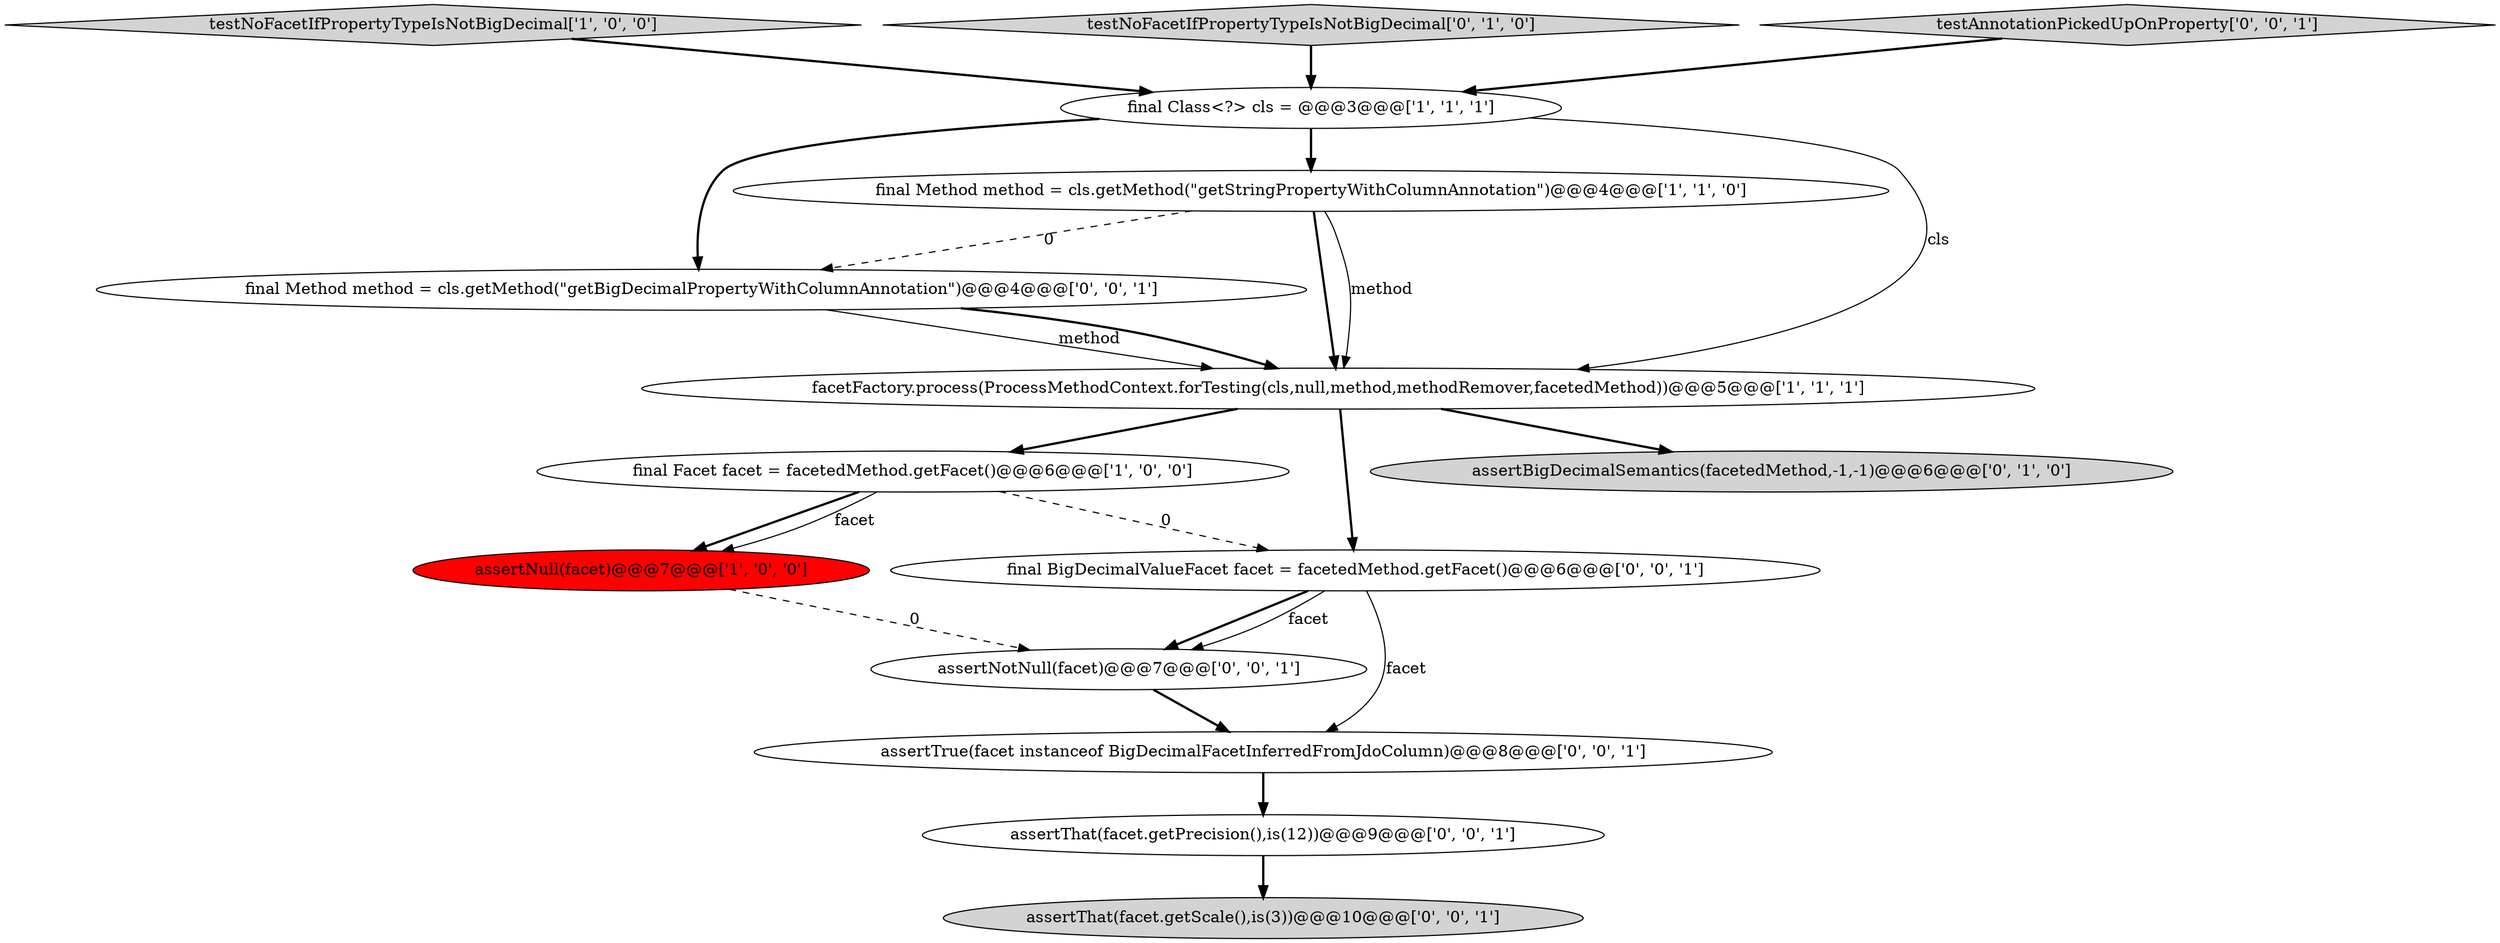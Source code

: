 digraph {
11 [style = filled, label = "final Method method = cls.getMethod(\"getBigDecimalPropertyWithColumnAnnotation\")@@@4@@@['0', '0', '1']", fillcolor = white, shape = ellipse image = "AAA0AAABBB3BBB"];
5 [style = filled, label = "testNoFacetIfPropertyTypeIsNotBigDecimal['1', '0', '0']", fillcolor = lightgray, shape = diamond image = "AAA0AAABBB1BBB"];
7 [style = filled, label = "testNoFacetIfPropertyTypeIsNotBigDecimal['0', '1', '0']", fillcolor = lightgray, shape = diamond image = "AAA0AAABBB2BBB"];
10 [style = filled, label = "testAnnotationPickedUpOnProperty['0', '0', '1']", fillcolor = lightgray, shape = diamond image = "AAA0AAABBB3BBB"];
13 [style = filled, label = "assertNotNull(facet)@@@7@@@['0', '0', '1']", fillcolor = white, shape = ellipse image = "AAA0AAABBB3BBB"];
1 [style = filled, label = "final Class<?> cls = @@@3@@@['1', '1', '1']", fillcolor = white, shape = ellipse image = "AAA0AAABBB1BBB"];
2 [style = filled, label = "assertNull(facet)@@@7@@@['1', '0', '0']", fillcolor = red, shape = ellipse image = "AAA1AAABBB1BBB"];
4 [style = filled, label = "final Facet facet = facetedMethod.getFacet()@@@6@@@['1', '0', '0']", fillcolor = white, shape = ellipse image = "AAA0AAABBB1BBB"];
0 [style = filled, label = "final Method method = cls.getMethod(\"getStringPropertyWithColumnAnnotation\")@@@4@@@['1', '1', '0']", fillcolor = white, shape = ellipse image = "AAA0AAABBB1BBB"];
12 [style = filled, label = "final BigDecimalValueFacet facet = facetedMethod.getFacet()@@@6@@@['0', '0', '1']", fillcolor = white, shape = ellipse image = "AAA0AAABBB3BBB"];
14 [style = filled, label = "assertThat(facet.getPrecision(),is(12))@@@9@@@['0', '0', '1']", fillcolor = white, shape = ellipse image = "AAA0AAABBB3BBB"];
8 [style = filled, label = "assertTrue(facet instanceof BigDecimalFacetInferredFromJdoColumn)@@@8@@@['0', '0', '1']", fillcolor = white, shape = ellipse image = "AAA0AAABBB3BBB"];
6 [style = filled, label = "assertBigDecimalSemantics(facetedMethod,-1,-1)@@@6@@@['0', '1', '0']", fillcolor = lightgray, shape = ellipse image = "AAA0AAABBB2BBB"];
9 [style = filled, label = "assertThat(facet.getScale(),is(3))@@@10@@@['0', '0', '1']", fillcolor = lightgray, shape = ellipse image = "AAA0AAABBB3BBB"];
3 [style = filled, label = "facetFactory.process(ProcessMethodContext.forTesting(cls,null,method,methodRemover,facetedMethod))@@@5@@@['1', '1', '1']", fillcolor = white, shape = ellipse image = "AAA0AAABBB1BBB"];
0->3 [style = bold, label=""];
7->1 [style = bold, label=""];
11->3 [style = solid, label="method"];
8->14 [style = bold, label=""];
3->6 [style = bold, label=""];
0->11 [style = dashed, label="0"];
1->0 [style = bold, label=""];
4->2 [style = bold, label=""];
3->12 [style = bold, label=""];
0->3 [style = solid, label="method"];
3->4 [style = bold, label=""];
1->11 [style = bold, label=""];
4->12 [style = dashed, label="0"];
12->13 [style = bold, label=""];
5->1 [style = bold, label=""];
4->2 [style = solid, label="facet"];
12->13 [style = solid, label="facet"];
11->3 [style = bold, label=""];
2->13 [style = dashed, label="0"];
14->9 [style = bold, label=""];
13->8 [style = bold, label=""];
1->3 [style = solid, label="cls"];
10->1 [style = bold, label=""];
12->8 [style = solid, label="facet"];
}
